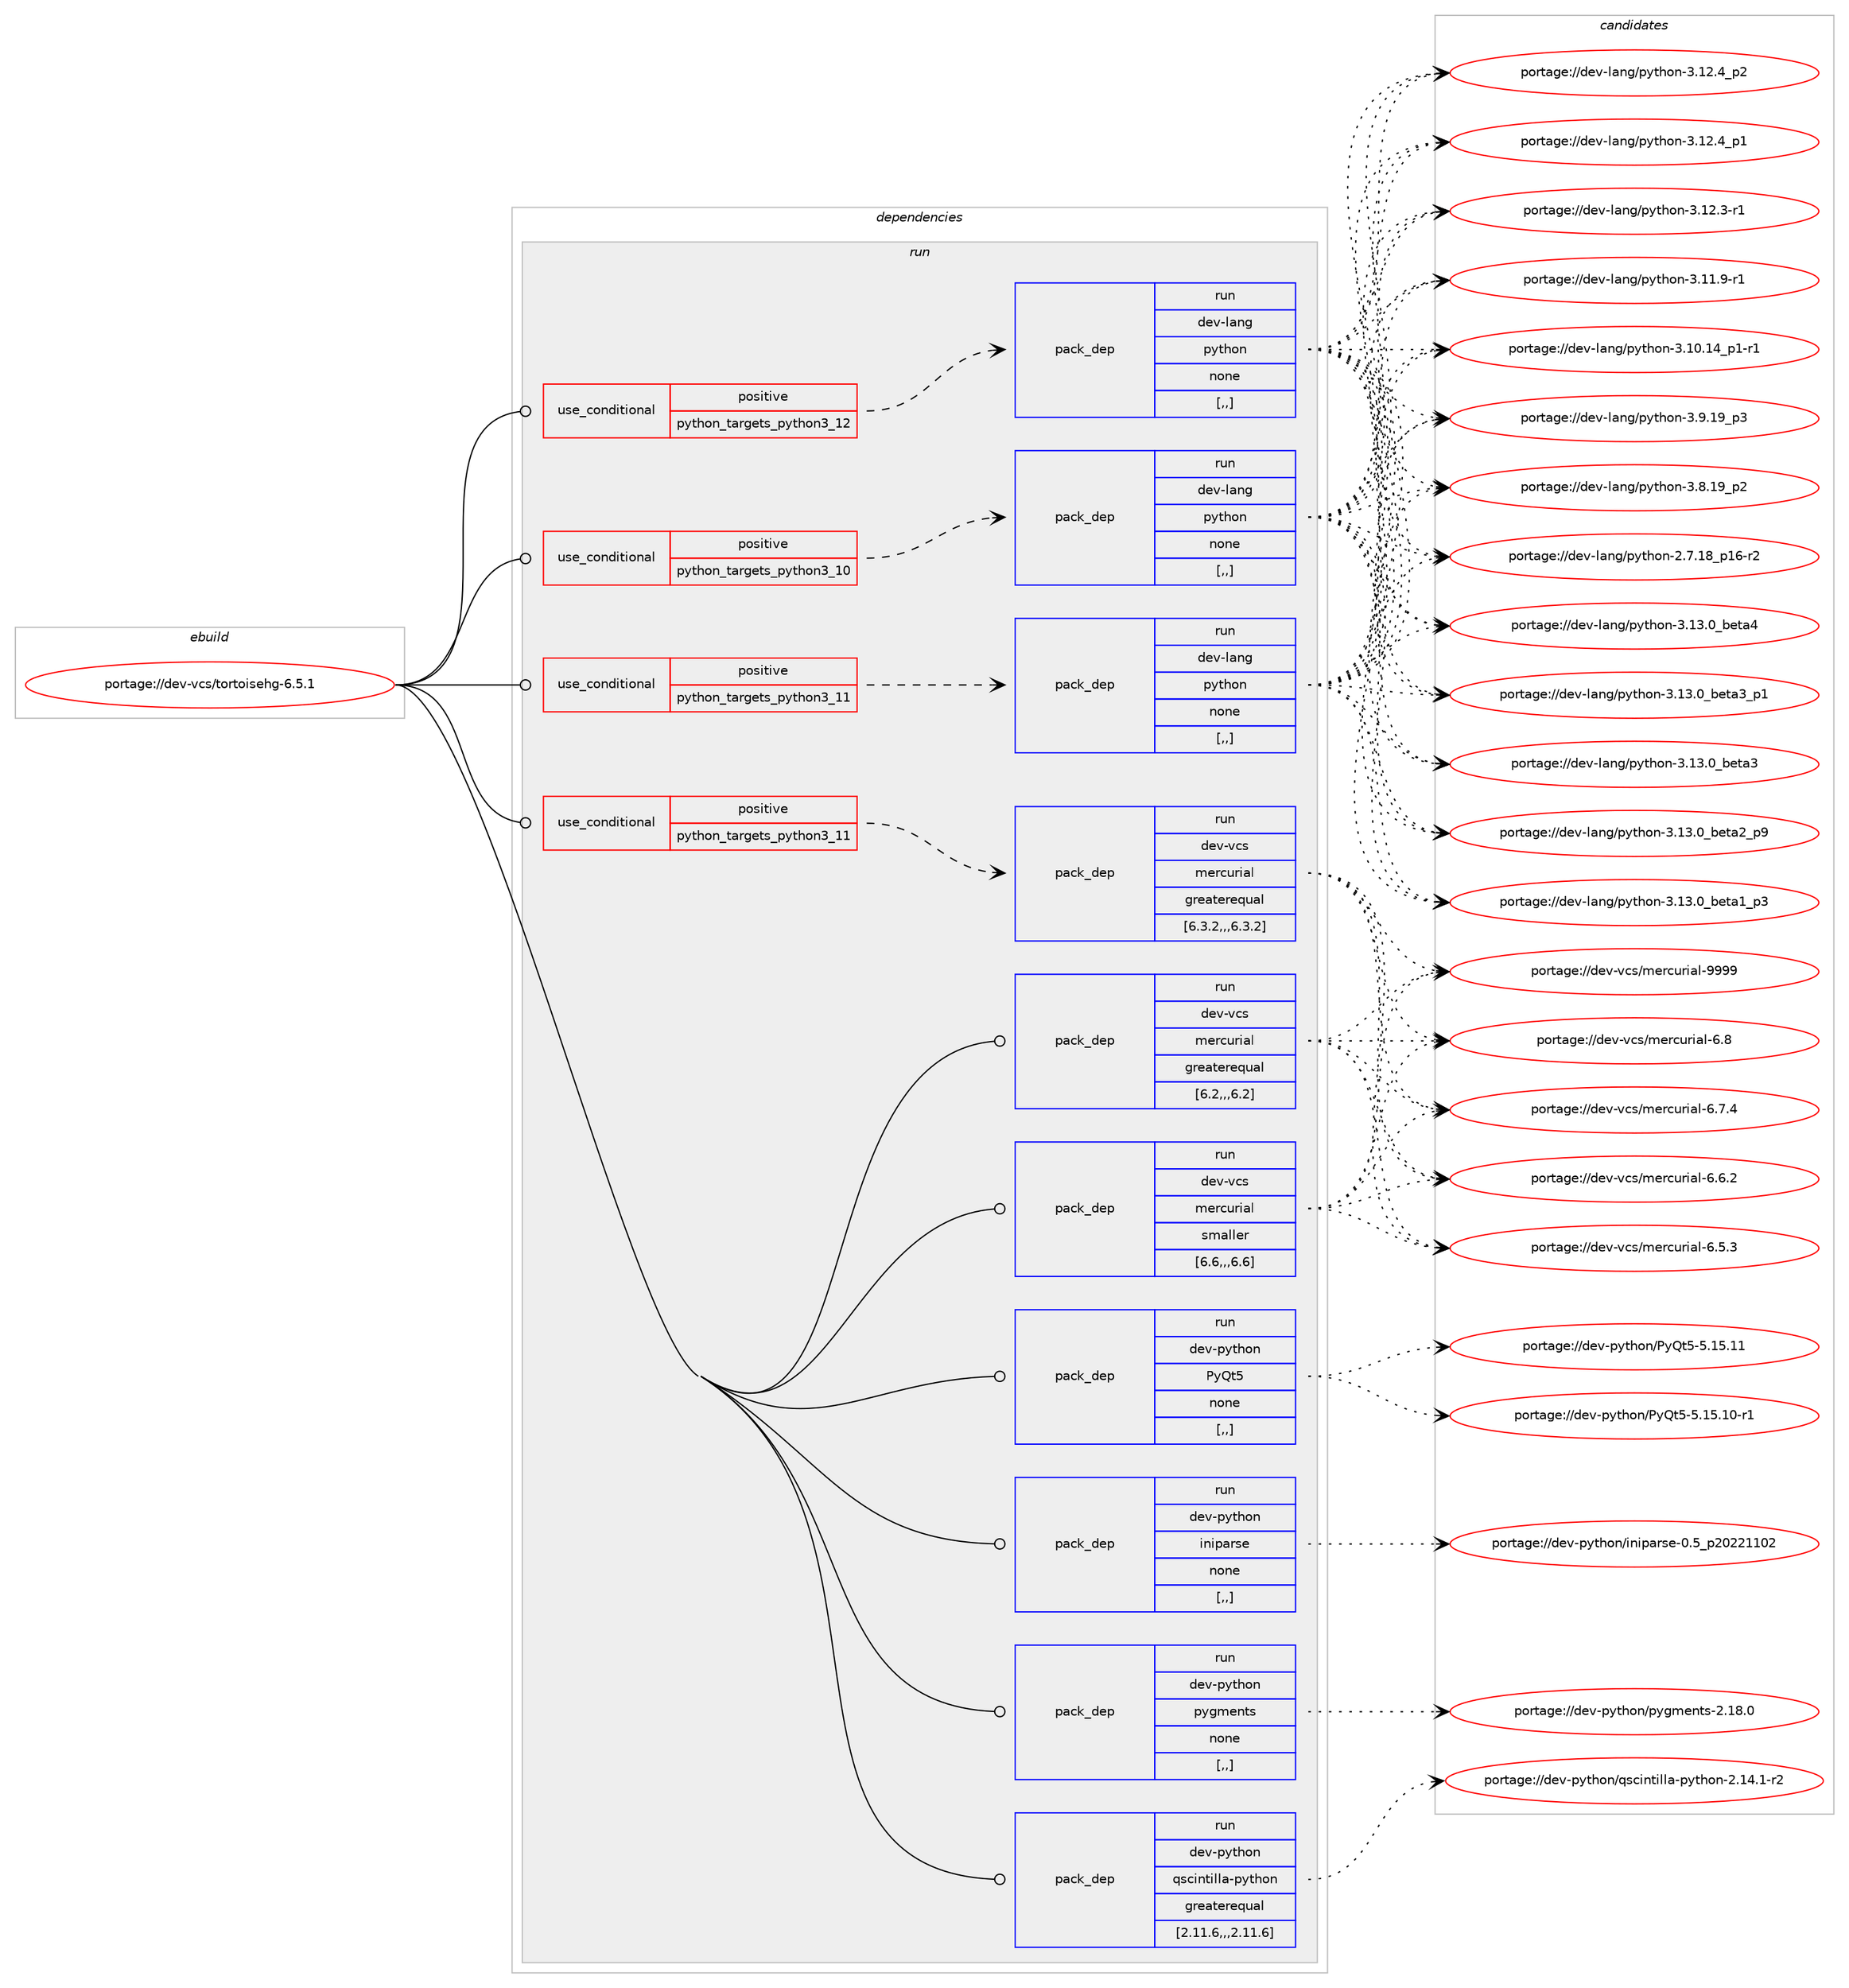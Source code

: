 digraph prolog {

# *************
# Graph options
# *************

newrank=true;
concentrate=true;
compound=true;
graph [rankdir=LR,fontname=Helvetica,fontsize=10,ranksep=1.5];#, ranksep=2.5, nodesep=0.2];
edge  [arrowhead=vee];
node  [fontname=Helvetica,fontsize=10];

# **********
# The ebuild
# **********

subgraph cluster_leftcol {
color=gray;
label=<<i>ebuild</i>>;
id [label="portage://dev-vcs/tortoisehg-6.5.1", color=red, width=4, href="../dev-vcs/tortoisehg-6.5.1.svg"];
}

# ****************
# The dependencies
# ****************

subgraph cluster_midcol {
color=gray;
label=<<i>dependencies</i>>;
subgraph cluster_compile {
fillcolor="#eeeeee";
style=filled;
label=<<i>compile</i>>;
}
subgraph cluster_compileandrun {
fillcolor="#eeeeee";
style=filled;
label=<<i>compile and run</i>>;
}
subgraph cluster_run {
fillcolor="#eeeeee";
style=filled;
label=<<i>run</i>>;
subgraph cond62702 {
dependency223150 [label=<<TABLE BORDER="0" CELLBORDER="1" CELLSPACING="0" CELLPADDING="4"><TR><TD ROWSPAN="3" CELLPADDING="10">use_conditional</TD></TR><TR><TD>positive</TD></TR><TR><TD>python_targets_python3_10</TD></TR></TABLE>>, shape=none, color=red];
subgraph pack158975 {
dependency223151 [label=<<TABLE BORDER="0" CELLBORDER="1" CELLSPACING="0" CELLPADDING="4" WIDTH="220"><TR><TD ROWSPAN="6" CELLPADDING="30">pack_dep</TD></TR><TR><TD WIDTH="110">run</TD></TR><TR><TD>dev-lang</TD></TR><TR><TD>python</TD></TR><TR><TD>none</TD></TR><TR><TD>[,,]</TD></TR></TABLE>>, shape=none, color=blue];
}
dependency223150:e -> dependency223151:w [weight=20,style="dashed",arrowhead="vee"];
}
id:e -> dependency223150:w [weight=20,style="solid",arrowhead="odot"];
subgraph cond62703 {
dependency223152 [label=<<TABLE BORDER="0" CELLBORDER="1" CELLSPACING="0" CELLPADDING="4"><TR><TD ROWSPAN="3" CELLPADDING="10">use_conditional</TD></TR><TR><TD>positive</TD></TR><TR><TD>python_targets_python3_11</TD></TR></TABLE>>, shape=none, color=red];
subgraph pack158976 {
dependency223153 [label=<<TABLE BORDER="0" CELLBORDER="1" CELLSPACING="0" CELLPADDING="4" WIDTH="220"><TR><TD ROWSPAN="6" CELLPADDING="30">pack_dep</TD></TR><TR><TD WIDTH="110">run</TD></TR><TR><TD>dev-lang</TD></TR><TR><TD>python</TD></TR><TR><TD>none</TD></TR><TR><TD>[,,]</TD></TR></TABLE>>, shape=none, color=blue];
}
dependency223152:e -> dependency223153:w [weight=20,style="dashed",arrowhead="vee"];
}
id:e -> dependency223152:w [weight=20,style="solid",arrowhead="odot"];
subgraph cond62704 {
dependency223154 [label=<<TABLE BORDER="0" CELLBORDER="1" CELLSPACING="0" CELLPADDING="4"><TR><TD ROWSPAN="3" CELLPADDING="10">use_conditional</TD></TR><TR><TD>positive</TD></TR><TR><TD>python_targets_python3_11</TD></TR></TABLE>>, shape=none, color=red];
subgraph pack158977 {
dependency223155 [label=<<TABLE BORDER="0" CELLBORDER="1" CELLSPACING="0" CELLPADDING="4" WIDTH="220"><TR><TD ROWSPAN="6" CELLPADDING="30">pack_dep</TD></TR><TR><TD WIDTH="110">run</TD></TR><TR><TD>dev-vcs</TD></TR><TR><TD>mercurial</TD></TR><TR><TD>greaterequal</TD></TR><TR><TD>[6.3.2,,,6.3.2]</TD></TR></TABLE>>, shape=none, color=blue];
}
dependency223154:e -> dependency223155:w [weight=20,style="dashed",arrowhead="vee"];
}
id:e -> dependency223154:w [weight=20,style="solid",arrowhead="odot"];
subgraph cond62705 {
dependency223156 [label=<<TABLE BORDER="0" CELLBORDER="1" CELLSPACING="0" CELLPADDING="4"><TR><TD ROWSPAN="3" CELLPADDING="10">use_conditional</TD></TR><TR><TD>positive</TD></TR><TR><TD>python_targets_python3_12</TD></TR></TABLE>>, shape=none, color=red];
subgraph pack158978 {
dependency223157 [label=<<TABLE BORDER="0" CELLBORDER="1" CELLSPACING="0" CELLPADDING="4" WIDTH="220"><TR><TD ROWSPAN="6" CELLPADDING="30">pack_dep</TD></TR><TR><TD WIDTH="110">run</TD></TR><TR><TD>dev-lang</TD></TR><TR><TD>python</TD></TR><TR><TD>none</TD></TR><TR><TD>[,,]</TD></TR></TABLE>>, shape=none, color=blue];
}
dependency223156:e -> dependency223157:w [weight=20,style="dashed",arrowhead="vee"];
}
id:e -> dependency223156:w [weight=20,style="solid",arrowhead="odot"];
subgraph pack158979 {
dependency223158 [label=<<TABLE BORDER="0" CELLBORDER="1" CELLSPACING="0" CELLPADDING="4" WIDTH="220"><TR><TD ROWSPAN="6" CELLPADDING="30">pack_dep</TD></TR><TR><TD WIDTH="110">run</TD></TR><TR><TD>dev-python</TD></TR><TR><TD>PyQt5</TD></TR><TR><TD>none</TD></TR><TR><TD>[,,]</TD></TR></TABLE>>, shape=none, color=blue];
}
id:e -> dependency223158:w [weight=20,style="solid",arrowhead="odot"];
subgraph pack158980 {
dependency223159 [label=<<TABLE BORDER="0" CELLBORDER="1" CELLSPACING="0" CELLPADDING="4" WIDTH="220"><TR><TD ROWSPAN="6" CELLPADDING="30">pack_dep</TD></TR><TR><TD WIDTH="110">run</TD></TR><TR><TD>dev-python</TD></TR><TR><TD>iniparse</TD></TR><TR><TD>none</TD></TR><TR><TD>[,,]</TD></TR></TABLE>>, shape=none, color=blue];
}
id:e -> dependency223159:w [weight=20,style="solid",arrowhead="odot"];
subgraph pack158981 {
dependency223160 [label=<<TABLE BORDER="0" CELLBORDER="1" CELLSPACING="0" CELLPADDING="4" WIDTH="220"><TR><TD ROWSPAN="6" CELLPADDING="30">pack_dep</TD></TR><TR><TD WIDTH="110">run</TD></TR><TR><TD>dev-python</TD></TR><TR><TD>pygments</TD></TR><TR><TD>none</TD></TR><TR><TD>[,,]</TD></TR></TABLE>>, shape=none, color=blue];
}
id:e -> dependency223160:w [weight=20,style="solid",arrowhead="odot"];
subgraph pack158982 {
dependency223161 [label=<<TABLE BORDER="0" CELLBORDER="1" CELLSPACING="0" CELLPADDING="4" WIDTH="220"><TR><TD ROWSPAN="6" CELLPADDING="30">pack_dep</TD></TR><TR><TD WIDTH="110">run</TD></TR><TR><TD>dev-python</TD></TR><TR><TD>qscintilla-python</TD></TR><TR><TD>greaterequal</TD></TR><TR><TD>[2.11.6,,,2.11.6]</TD></TR></TABLE>>, shape=none, color=blue];
}
id:e -> dependency223161:w [weight=20,style="solid",arrowhead="odot"];
subgraph pack158983 {
dependency223162 [label=<<TABLE BORDER="0" CELLBORDER="1" CELLSPACING="0" CELLPADDING="4" WIDTH="220"><TR><TD ROWSPAN="6" CELLPADDING="30">pack_dep</TD></TR><TR><TD WIDTH="110">run</TD></TR><TR><TD>dev-vcs</TD></TR><TR><TD>mercurial</TD></TR><TR><TD>greaterequal</TD></TR><TR><TD>[6.2,,,6.2]</TD></TR></TABLE>>, shape=none, color=blue];
}
id:e -> dependency223162:w [weight=20,style="solid",arrowhead="odot"];
subgraph pack158984 {
dependency223163 [label=<<TABLE BORDER="0" CELLBORDER="1" CELLSPACING="0" CELLPADDING="4" WIDTH="220"><TR><TD ROWSPAN="6" CELLPADDING="30">pack_dep</TD></TR><TR><TD WIDTH="110">run</TD></TR><TR><TD>dev-vcs</TD></TR><TR><TD>mercurial</TD></TR><TR><TD>smaller</TD></TR><TR><TD>[6.6,,,6.6]</TD></TR></TABLE>>, shape=none, color=blue];
}
id:e -> dependency223163:w [weight=20,style="solid",arrowhead="odot"];
}
}

# **************
# The candidates
# **************

subgraph cluster_choices {
rank=same;
color=gray;
label=<<i>candidates</i>>;

subgraph choice158975 {
color=black;
nodesep=1;
choice1001011184510897110103471121211161041111104551464951464895981011169752 [label="portage://dev-lang/python-3.13.0_beta4", color=red, width=4,href="../dev-lang/python-3.13.0_beta4.svg"];
choice10010111845108971101034711212111610411111045514649514648959810111697519511249 [label="portage://dev-lang/python-3.13.0_beta3_p1", color=red, width=4,href="../dev-lang/python-3.13.0_beta3_p1.svg"];
choice1001011184510897110103471121211161041111104551464951464895981011169751 [label="portage://dev-lang/python-3.13.0_beta3", color=red, width=4,href="../dev-lang/python-3.13.0_beta3.svg"];
choice10010111845108971101034711212111610411111045514649514648959810111697509511257 [label="portage://dev-lang/python-3.13.0_beta2_p9", color=red, width=4,href="../dev-lang/python-3.13.0_beta2_p9.svg"];
choice10010111845108971101034711212111610411111045514649514648959810111697499511251 [label="portage://dev-lang/python-3.13.0_beta1_p3", color=red, width=4,href="../dev-lang/python-3.13.0_beta1_p3.svg"];
choice100101118451089711010347112121116104111110455146495046529511250 [label="portage://dev-lang/python-3.12.4_p2", color=red, width=4,href="../dev-lang/python-3.12.4_p2.svg"];
choice100101118451089711010347112121116104111110455146495046529511249 [label="portage://dev-lang/python-3.12.4_p1", color=red, width=4,href="../dev-lang/python-3.12.4_p1.svg"];
choice100101118451089711010347112121116104111110455146495046514511449 [label="portage://dev-lang/python-3.12.3-r1", color=red, width=4,href="../dev-lang/python-3.12.3-r1.svg"];
choice100101118451089711010347112121116104111110455146494946574511449 [label="portage://dev-lang/python-3.11.9-r1", color=red, width=4,href="../dev-lang/python-3.11.9-r1.svg"];
choice100101118451089711010347112121116104111110455146494846495295112494511449 [label="portage://dev-lang/python-3.10.14_p1-r1", color=red, width=4,href="../dev-lang/python-3.10.14_p1-r1.svg"];
choice100101118451089711010347112121116104111110455146574649579511251 [label="portage://dev-lang/python-3.9.19_p3", color=red, width=4,href="../dev-lang/python-3.9.19_p3.svg"];
choice100101118451089711010347112121116104111110455146564649579511250 [label="portage://dev-lang/python-3.8.19_p2", color=red, width=4,href="../dev-lang/python-3.8.19_p2.svg"];
choice100101118451089711010347112121116104111110455046554649569511249544511450 [label="portage://dev-lang/python-2.7.18_p16-r2", color=red, width=4,href="../dev-lang/python-2.7.18_p16-r2.svg"];
dependency223151:e -> choice1001011184510897110103471121211161041111104551464951464895981011169752:w [style=dotted,weight="100"];
dependency223151:e -> choice10010111845108971101034711212111610411111045514649514648959810111697519511249:w [style=dotted,weight="100"];
dependency223151:e -> choice1001011184510897110103471121211161041111104551464951464895981011169751:w [style=dotted,weight="100"];
dependency223151:e -> choice10010111845108971101034711212111610411111045514649514648959810111697509511257:w [style=dotted,weight="100"];
dependency223151:e -> choice10010111845108971101034711212111610411111045514649514648959810111697499511251:w [style=dotted,weight="100"];
dependency223151:e -> choice100101118451089711010347112121116104111110455146495046529511250:w [style=dotted,weight="100"];
dependency223151:e -> choice100101118451089711010347112121116104111110455146495046529511249:w [style=dotted,weight="100"];
dependency223151:e -> choice100101118451089711010347112121116104111110455146495046514511449:w [style=dotted,weight="100"];
dependency223151:e -> choice100101118451089711010347112121116104111110455146494946574511449:w [style=dotted,weight="100"];
dependency223151:e -> choice100101118451089711010347112121116104111110455146494846495295112494511449:w [style=dotted,weight="100"];
dependency223151:e -> choice100101118451089711010347112121116104111110455146574649579511251:w [style=dotted,weight="100"];
dependency223151:e -> choice100101118451089711010347112121116104111110455146564649579511250:w [style=dotted,weight="100"];
dependency223151:e -> choice100101118451089711010347112121116104111110455046554649569511249544511450:w [style=dotted,weight="100"];
}
subgraph choice158976 {
color=black;
nodesep=1;
choice1001011184510897110103471121211161041111104551464951464895981011169752 [label="portage://dev-lang/python-3.13.0_beta4", color=red, width=4,href="../dev-lang/python-3.13.0_beta4.svg"];
choice10010111845108971101034711212111610411111045514649514648959810111697519511249 [label="portage://dev-lang/python-3.13.0_beta3_p1", color=red, width=4,href="../dev-lang/python-3.13.0_beta3_p1.svg"];
choice1001011184510897110103471121211161041111104551464951464895981011169751 [label="portage://dev-lang/python-3.13.0_beta3", color=red, width=4,href="../dev-lang/python-3.13.0_beta3.svg"];
choice10010111845108971101034711212111610411111045514649514648959810111697509511257 [label="portage://dev-lang/python-3.13.0_beta2_p9", color=red, width=4,href="../dev-lang/python-3.13.0_beta2_p9.svg"];
choice10010111845108971101034711212111610411111045514649514648959810111697499511251 [label="portage://dev-lang/python-3.13.0_beta1_p3", color=red, width=4,href="../dev-lang/python-3.13.0_beta1_p3.svg"];
choice100101118451089711010347112121116104111110455146495046529511250 [label="portage://dev-lang/python-3.12.4_p2", color=red, width=4,href="../dev-lang/python-3.12.4_p2.svg"];
choice100101118451089711010347112121116104111110455146495046529511249 [label="portage://dev-lang/python-3.12.4_p1", color=red, width=4,href="../dev-lang/python-3.12.4_p1.svg"];
choice100101118451089711010347112121116104111110455146495046514511449 [label="portage://dev-lang/python-3.12.3-r1", color=red, width=4,href="../dev-lang/python-3.12.3-r1.svg"];
choice100101118451089711010347112121116104111110455146494946574511449 [label="portage://dev-lang/python-3.11.9-r1", color=red, width=4,href="../dev-lang/python-3.11.9-r1.svg"];
choice100101118451089711010347112121116104111110455146494846495295112494511449 [label="portage://dev-lang/python-3.10.14_p1-r1", color=red, width=4,href="../dev-lang/python-3.10.14_p1-r1.svg"];
choice100101118451089711010347112121116104111110455146574649579511251 [label="portage://dev-lang/python-3.9.19_p3", color=red, width=4,href="../dev-lang/python-3.9.19_p3.svg"];
choice100101118451089711010347112121116104111110455146564649579511250 [label="portage://dev-lang/python-3.8.19_p2", color=red, width=4,href="../dev-lang/python-3.8.19_p2.svg"];
choice100101118451089711010347112121116104111110455046554649569511249544511450 [label="portage://dev-lang/python-2.7.18_p16-r2", color=red, width=4,href="../dev-lang/python-2.7.18_p16-r2.svg"];
dependency223153:e -> choice1001011184510897110103471121211161041111104551464951464895981011169752:w [style=dotted,weight="100"];
dependency223153:e -> choice10010111845108971101034711212111610411111045514649514648959810111697519511249:w [style=dotted,weight="100"];
dependency223153:e -> choice1001011184510897110103471121211161041111104551464951464895981011169751:w [style=dotted,weight="100"];
dependency223153:e -> choice10010111845108971101034711212111610411111045514649514648959810111697509511257:w [style=dotted,weight="100"];
dependency223153:e -> choice10010111845108971101034711212111610411111045514649514648959810111697499511251:w [style=dotted,weight="100"];
dependency223153:e -> choice100101118451089711010347112121116104111110455146495046529511250:w [style=dotted,weight="100"];
dependency223153:e -> choice100101118451089711010347112121116104111110455146495046529511249:w [style=dotted,weight="100"];
dependency223153:e -> choice100101118451089711010347112121116104111110455146495046514511449:w [style=dotted,weight="100"];
dependency223153:e -> choice100101118451089711010347112121116104111110455146494946574511449:w [style=dotted,weight="100"];
dependency223153:e -> choice100101118451089711010347112121116104111110455146494846495295112494511449:w [style=dotted,weight="100"];
dependency223153:e -> choice100101118451089711010347112121116104111110455146574649579511251:w [style=dotted,weight="100"];
dependency223153:e -> choice100101118451089711010347112121116104111110455146564649579511250:w [style=dotted,weight="100"];
dependency223153:e -> choice100101118451089711010347112121116104111110455046554649569511249544511450:w [style=dotted,weight="100"];
}
subgraph choice158977 {
color=black;
nodesep=1;
choice10010111845118991154710910111499117114105971084557575757 [label="portage://dev-vcs/mercurial-9999", color=red, width=4,href="../dev-vcs/mercurial-9999.svg"];
choice100101118451189911547109101114991171141059710845544656 [label="portage://dev-vcs/mercurial-6.8", color=red, width=4,href="../dev-vcs/mercurial-6.8.svg"];
choice1001011184511899115471091011149911711410597108455446554652 [label="portage://dev-vcs/mercurial-6.7.4", color=red, width=4,href="../dev-vcs/mercurial-6.7.4.svg"];
choice1001011184511899115471091011149911711410597108455446544650 [label="portage://dev-vcs/mercurial-6.6.2", color=red, width=4,href="../dev-vcs/mercurial-6.6.2.svg"];
choice1001011184511899115471091011149911711410597108455446534651 [label="portage://dev-vcs/mercurial-6.5.3", color=red, width=4,href="../dev-vcs/mercurial-6.5.3.svg"];
dependency223155:e -> choice10010111845118991154710910111499117114105971084557575757:w [style=dotted,weight="100"];
dependency223155:e -> choice100101118451189911547109101114991171141059710845544656:w [style=dotted,weight="100"];
dependency223155:e -> choice1001011184511899115471091011149911711410597108455446554652:w [style=dotted,weight="100"];
dependency223155:e -> choice1001011184511899115471091011149911711410597108455446544650:w [style=dotted,weight="100"];
dependency223155:e -> choice1001011184511899115471091011149911711410597108455446534651:w [style=dotted,weight="100"];
}
subgraph choice158978 {
color=black;
nodesep=1;
choice1001011184510897110103471121211161041111104551464951464895981011169752 [label="portage://dev-lang/python-3.13.0_beta4", color=red, width=4,href="../dev-lang/python-3.13.0_beta4.svg"];
choice10010111845108971101034711212111610411111045514649514648959810111697519511249 [label="portage://dev-lang/python-3.13.0_beta3_p1", color=red, width=4,href="../dev-lang/python-3.13.0_beta3_p1.svg"];
choice1001011184510897110103471121211161041111104551464951464895981011169751 [label="portage://dev-lang/python-3.13.0_beta3", color=red, width=4,href="../dev-lang/python-3.13.0_beta3.svg"];
choice10010111845108971101034711212111610411111045514649514648959810111697509511257 [label="portage://dev-lang/python-3.13.0_beta2_p9", color=red, width=4,href="../dev-lang/python-3.13.0_beta2_p9.svg"];
choice10010111845108971101034711212111610411111045514649514648959810111697499511251 [label="portage://dev-lang/python-3.13.0_beta1_p3", color=red, width=4,href="../dev-lang/python-3.13.0_beta1_p3.svg"];
choice100101118451089711010347112121116104111110455146495046529511250 [label="portage://dev-lang/python-3.12.4_p2", color=red, width=4,href="../dev-lang/python-3.12.4_p2.svg"];
choice100101118451089711010347112121116104111110455146495046529511249 [label="portage://dev-lang/python-3.12.4_p1", color=red, width=4,href="../dev-lang/python-3.12.4_p1.svg"];
choice100101118451089711010347112121116104111110455146495046514511449 [label="portage://dev-lang/python-3.12.3-r1", color=red, width=4,href="../dev-lang/python-3.12.3-r1.svg"];
choice100101118451089711010347112121116104111110455146494946574511449 [label="portage://dev-lang/python-3.11.9-r1", color=red, width=4,href="../dev-lang/python-3.11.9-r1.svg"];
choice100101118451089711010347112121116104111110455146494846495295112494511449 [label="portage://dev-lang/python-3.10.14_p1-r1", color=red, width=4,href="../dev-lang/python-3.10.14_p1-r1.svg"];
choice100101118451089711010347112121116104111110455146574649579511251 [label="portage://dev-lang/python-3.9.19_p3", color=red, width=4,href="../dev-lang/python-3.9.19_p3.svg"];
choice100101118451089711010347112121116104111110455146564649579511250 [label="portage://dev-lang/python-3.8.19_p2", color=red, width=4,href="../dev-lang/python-3.8.19_p2.svg"];
choice100101118451089711010347112121116104111110455046554649569511249544511450 [label="portage://dev-lang/python-2.7.18_p16-r2", color=red, width=4,href="../dev-lang/python-2.7.18_p16-r2.svg"];
dependency223157:e -> choice1001011184510897110103471121211161041111104551464951464895981011169752:w [style=dotted,weight="100"];
dependency223157:e -> choice10010111845108971101034711212111610411111045514649514648959810111697519511249:w [style=dotted,weight="100"];
dependency223157:e -> choice1001011184510897110103471121211161041111104551464951464895981011169751:w [style=dotted,weight="100"];
dependency223157:e -> choice10010111845108971101034711212111610411111045514649514648959810111697509511257:w [style=dotted,weight="100"];
dependency223157:e -> choice10010111845108971101034711212111610411111045514649514648959810111697499511251:w [style=dotted,weight="100"];
dependency223157:e -> choice100101118451089711010347112121116104111110455146495046529511250:w [style=dotted,weight="100"];
dependency223157:e -> choice100101118451089711010347112121116104111110455146495046529511249:w [style=dotted,weight="100"];
dependency223157:e -> choice100101118451089711010347112121116104111110455146495046514511449:w [style=dotted,weight="100"];
dependency223157:e -> choice100101118451089711010347112121116104111110455146494946574511449:w [style=dotted,weight="100"];
dependency223157:e -> choice100101118451089711010347112121116104111110455146494846495295112494511449:w [style=dotted,weight="100"];
dependency223157:e -> choice100101118451089711010347112121116104111110455146574649579511251:w [style=dotted,weight="100"];
dependency223157:e -> choice100101118451089711010347112121116104111110455146564649579511250:w [style=dotted,weight="100"];
dependency223157:e -> choice100101118451089711010347112121116104111110455046554649569511249544511450:w [style=dotted,weight="100"];
}
subgraph choice158979 {
color=black;
nodesep=1;
choice10010111845112121116104111110478012181116534553464953464949 [label="portage://dev-python/PyQt5-5.15.11", color=red, width=4,href="../dev-python/PyQt5-5.15.11.svg"];
choice100101118451121211161041111104780121811165345534649534649484511449 [label="portage://dev-python/PyQt5-5.15.10-r1", color=red, width=4,href="../dev-python/PyQt5-5.15.10-r1.svg"];
dependency223158:e -> choice10010111845112121116104111110478012181116534553464953464949:w [style=dotted,weight="100"];
dependency223158:e -> choice100101118451121211161041111104780121811165345534649534649484511449:w [style=dotted,weight="100"];
}
subgraph choice158980 {
color=black;
nodesep=1;
choice10010111845112121116104111110471051101051129711411510145484653951125048505049494850 [label="portage://dev-python/iniparse-0.5_p20221102", color=red, width=4,href="../dev-python/iniparse-0.5_p20221102.svg"];
dependency223159:e -> choice10010111845112121116104111110471051101051129711411510145484653951125048505049494850:w [style=dotted,weight="100"];
}
subgraph choice158981 {
color=black;
nodesep=1;
choice100101118451121211161041111104711212110310910111011611545504649564648 [label="portage://dev-python/pygments-2.18.0", color=red, width=4,href="../dev-python/pygments-2.18.0.svg"];
dependency223160:e -> choice100101118451121211161041111104711212110310910111011611545504649564648:w [style=dotted,weight="100"];
}
subgraph choice158982 {
color=black;
nodesep=1;
choice1001011184511212111610411111047113115991051101161051081089745112121116104111110455046495246494511450 [label="portage://dev-python/qscintilla-python-2.14.1-r2", color=red, width=4,href="../dev-python/qscintilla-python-2.14.1-r2.svg"];
dependency223161:e -> choice1001011184511212111610411111047113115991051101161051081089745112121116104111110455046495246494511450:w [style=dotted,weight="100"];
}
subgraph choice158983 {
color=black;
nodesep=1;
choice10010111845118991154710910111499117114105971084557575757 [label="portage://dev-vcs/mercurial-9999", color=red, width=4,href="../dev-vcs/mercurial-9999.svg"];
choice100101118451189911547109101114991171141059710845544656 [label="portage://dev-vcs/mercurial-6.8", color=red, width=4,href="../dev-vcs/mercurial-6.8.svg"];
choice1001011184511899115471091011149911711410597108455446554652 [label="portage://dev-vcs/mercurial-6.7.4", color=red, width=4,href="../dev-vcs/mercurial-6.7.4.svg"];
choice1001011184511899115471091011149911711410597108455446544650 [label="portage://dev-vcs/mercurial-6.6.2", color=red, width=4,href="../dev-vcs/mercurial-6.6.2.svg"];
choice1001011184511899115471091011149911711410597108455446534651 [label="portage://dev-vcs/mercurial-6.5.3", color=red, width=4,href="../dev-vcs/mercurial-6.5.3.svg"];
dependency223162:e -> choice10010111845118991154710910111499117114105971084557575757:w [style=dotted,weight="100"];
dependency223162:e -> choice100101118451189911547109101114991171141059710845544656:w [style=dotted,weight="100"];
dependency223162:e -> choice1001011184511899115471091011149911711410597108455446554652:w [style=dotted,weight="100"];
dependency223162:e -> choice1001011184511899115471091011149911711410597108455446544650:w [style=dotted,weight="100"];
dependency223162:e -> choice1001011184511899115471091011149911711410597108455446534651:w [style=dotted,weight="100"];
}
subgraph choice158984 {
color=black;
nodesep=1;
choice10010111845118991154710910111499117114105971084557575757 [label="portage://dev-vcs/mercurial-9999", color=red, width=4,href="../dev-vcs/mercurial-9999.svg"];
choice100101118451189911547109101114991171141059710845544656 [label="portage://dev-vcs/mercurial-6.8", color=red, width=4,href="../dev-vcs/mercurial-6.8.svg"];
choice1001011184511899115471091011149911711410597108455446554652 [label="portage://dev-vcs/mercurial-6.7.4", color=red, width=4,href="../dev-vcs/mercurial-6.7.4.svg"];
choice1001011184511899115471091011149911711410597108455446544650 [label="portage://dev-vcs/mercurial-6.6.2", color=red, width=4,href="../dev-vcs/mercurial-6.6.2.svg"];
choice1001011184511899115471091011149911711410597108455446534651 [label="portage://dev-vcs/mercurial-6.5.3", color=red, width=4,href="../dev-vcs/mercurial-6.5.3.svg"];
dependency223163:e -> choice10010111845118991154710910111499117114105971084557575757:w [style=dotted,weight="100"];
dependency223163:e -> choice100101118451189911547109101114991171141059710845544656:w [style=dotted,weight="100"];
dependency223163:e -> choice1001011184511899115471091011149911711410597108455446554652:w [style=dotted,weight="100"];
dependency223163:e -> choice1001011184511899115471091011149911711410597108455446544650:w [style=dotted,weight="100"];
dependency223163:e -> choice1001011184511899115471091011149911711410597108455446534651:w [style=dotted,weight="100"];
}
}

}
